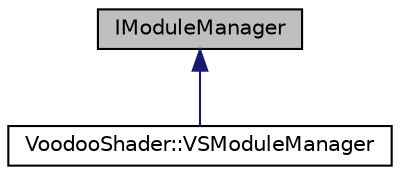digraph G
{
  edge [fontname="Helvetica",fontsize="10",labelfontname="Helvetica",labelfontsize="10"];
  node [fontname="Helvetica",fontsize="10",shape=record];
  Node1 [label="IModuleManager",height=0.2,width=0.4,color="black", fillcolor="grey75", style="filled" fontcolor="black"];
  Node1 -> Node2 [dir="back",color="midnightblue",fontsize="10",style="solid",fontname="Helvetica"];
  Node2 [label="VoodooShader::VSModuleManager",height=0.2,width=0.4,color="black", fillcolor="white", style="filled",URL="$class_voodoo_shader_1_1_v_s_module_manager.html"];
}
